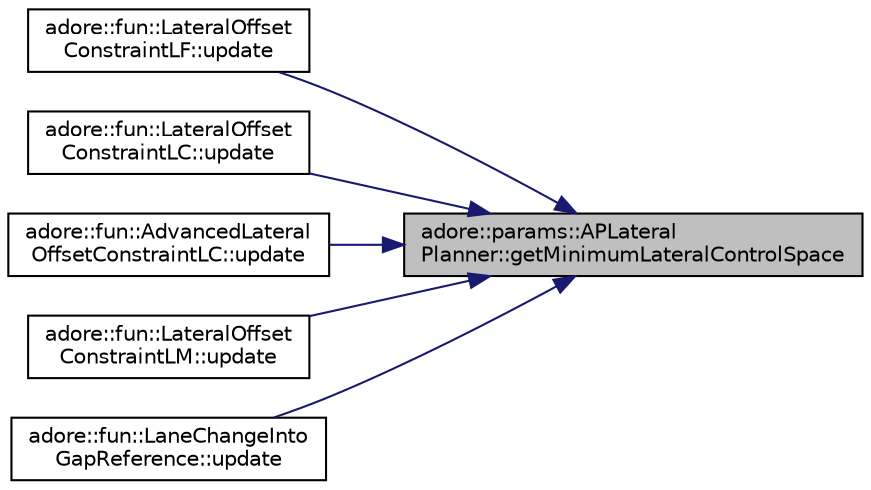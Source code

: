 digraph "adore::params::APLateralPlanner::getMinimumLateralControlSpace"
{
 // LATEX_PDF_SIZE
  edge [fontname="Helvetica",fontsize="10",labelfontname="Helvetica",labelfontsize="10"];
  node [fontname="Helvetica",fontsize="10",shape=record];
  rankdir="RL";
  Node1 [label="adore::params::APLateral\lPlanner::getMinimumLateralControlSpace",height=0.2,width=0.4,color="black", fillcolor="grey75", style="filled", fontcolor="black",tooltip="getMinimumLateralControlSpace returns the minimum desired lateral control space: If vehicle has more ..."];
  Node1 -> Node2 [dir="back",color="midnightblue",fontsize="10",style="solid",fontname="Helvetica"];
  Node2 [label="adore::fun::LateralOffset\lConstraintLF::update",height=0.2,width=0.4,color="black", fillcolor="white", style="filled",URL="$classadore_1_1fun_1_1LateralOffsetConstraintLF.html#a332f6c4de99598d0a38694e28450b770",tooltip=" "];
  Node1 -> Node3 [dir="back",color="midnightblue",fontsize="10",style="solid",fontname="Helvetica"];
  Node3 [label="adore::fun::LateralOffset\lConstraintLC::update",height=0.2,width=0.4,color="black", fillcolor="white", style="filled",URL="$classadore_1_1fun_1_1LateralOffsetConstraintLC.html#abcc912c6fd62ca80e60196cb7d6f16ab",tooltip=" "];
  Node1 -> Node4 [dir="back",color="midnightblue",fontsize="10",style="solid",fontname="Helvetica"];
  Node4 [label="adore::fun::AdvancedLateral\lOffsetConstraintLC::update",height=0.2,width=0.4,color="black", fillcolor="white", style="filled",URL="$classadore_1_1fun_1_1AdvancedLateralOffsetConstraintLC.html#a69ed302fc03ad8cb42efbd071adc7da5",tooltip=" "];
  Node1 -> Node5 [dir="back",color="midnightblue",fontsize="10",style="solid",fontname="Helvetica"];
  Node5 [label="adore::fun::LateralOffset\lConstraintLM::update",height=0.2,width=0.4,color="black", fillcolor="white", style="filled",URL="$classadore_1_1fun_1_1LateralOffsetConstraintLM.html#a2d8e3a0cba874d7632da290461e04694",tooltip=" "];
  Node1 -> Node6 [dir="back",color="midnightblue",fontsize="10",style="solid",fontname="Helvetica"];
  Node6 [label="adore::fun::LaneChangeInto\lGapReference::update",height=0.2,width=0.4,color="black", fillcolor="white", style="filled",URL="$classadore_1_1fun_1_1LaneChangeIntoGapReference.html#a4ccbe5eb1af4aab87420b9d85336ac50",tooltip=" "];
}
